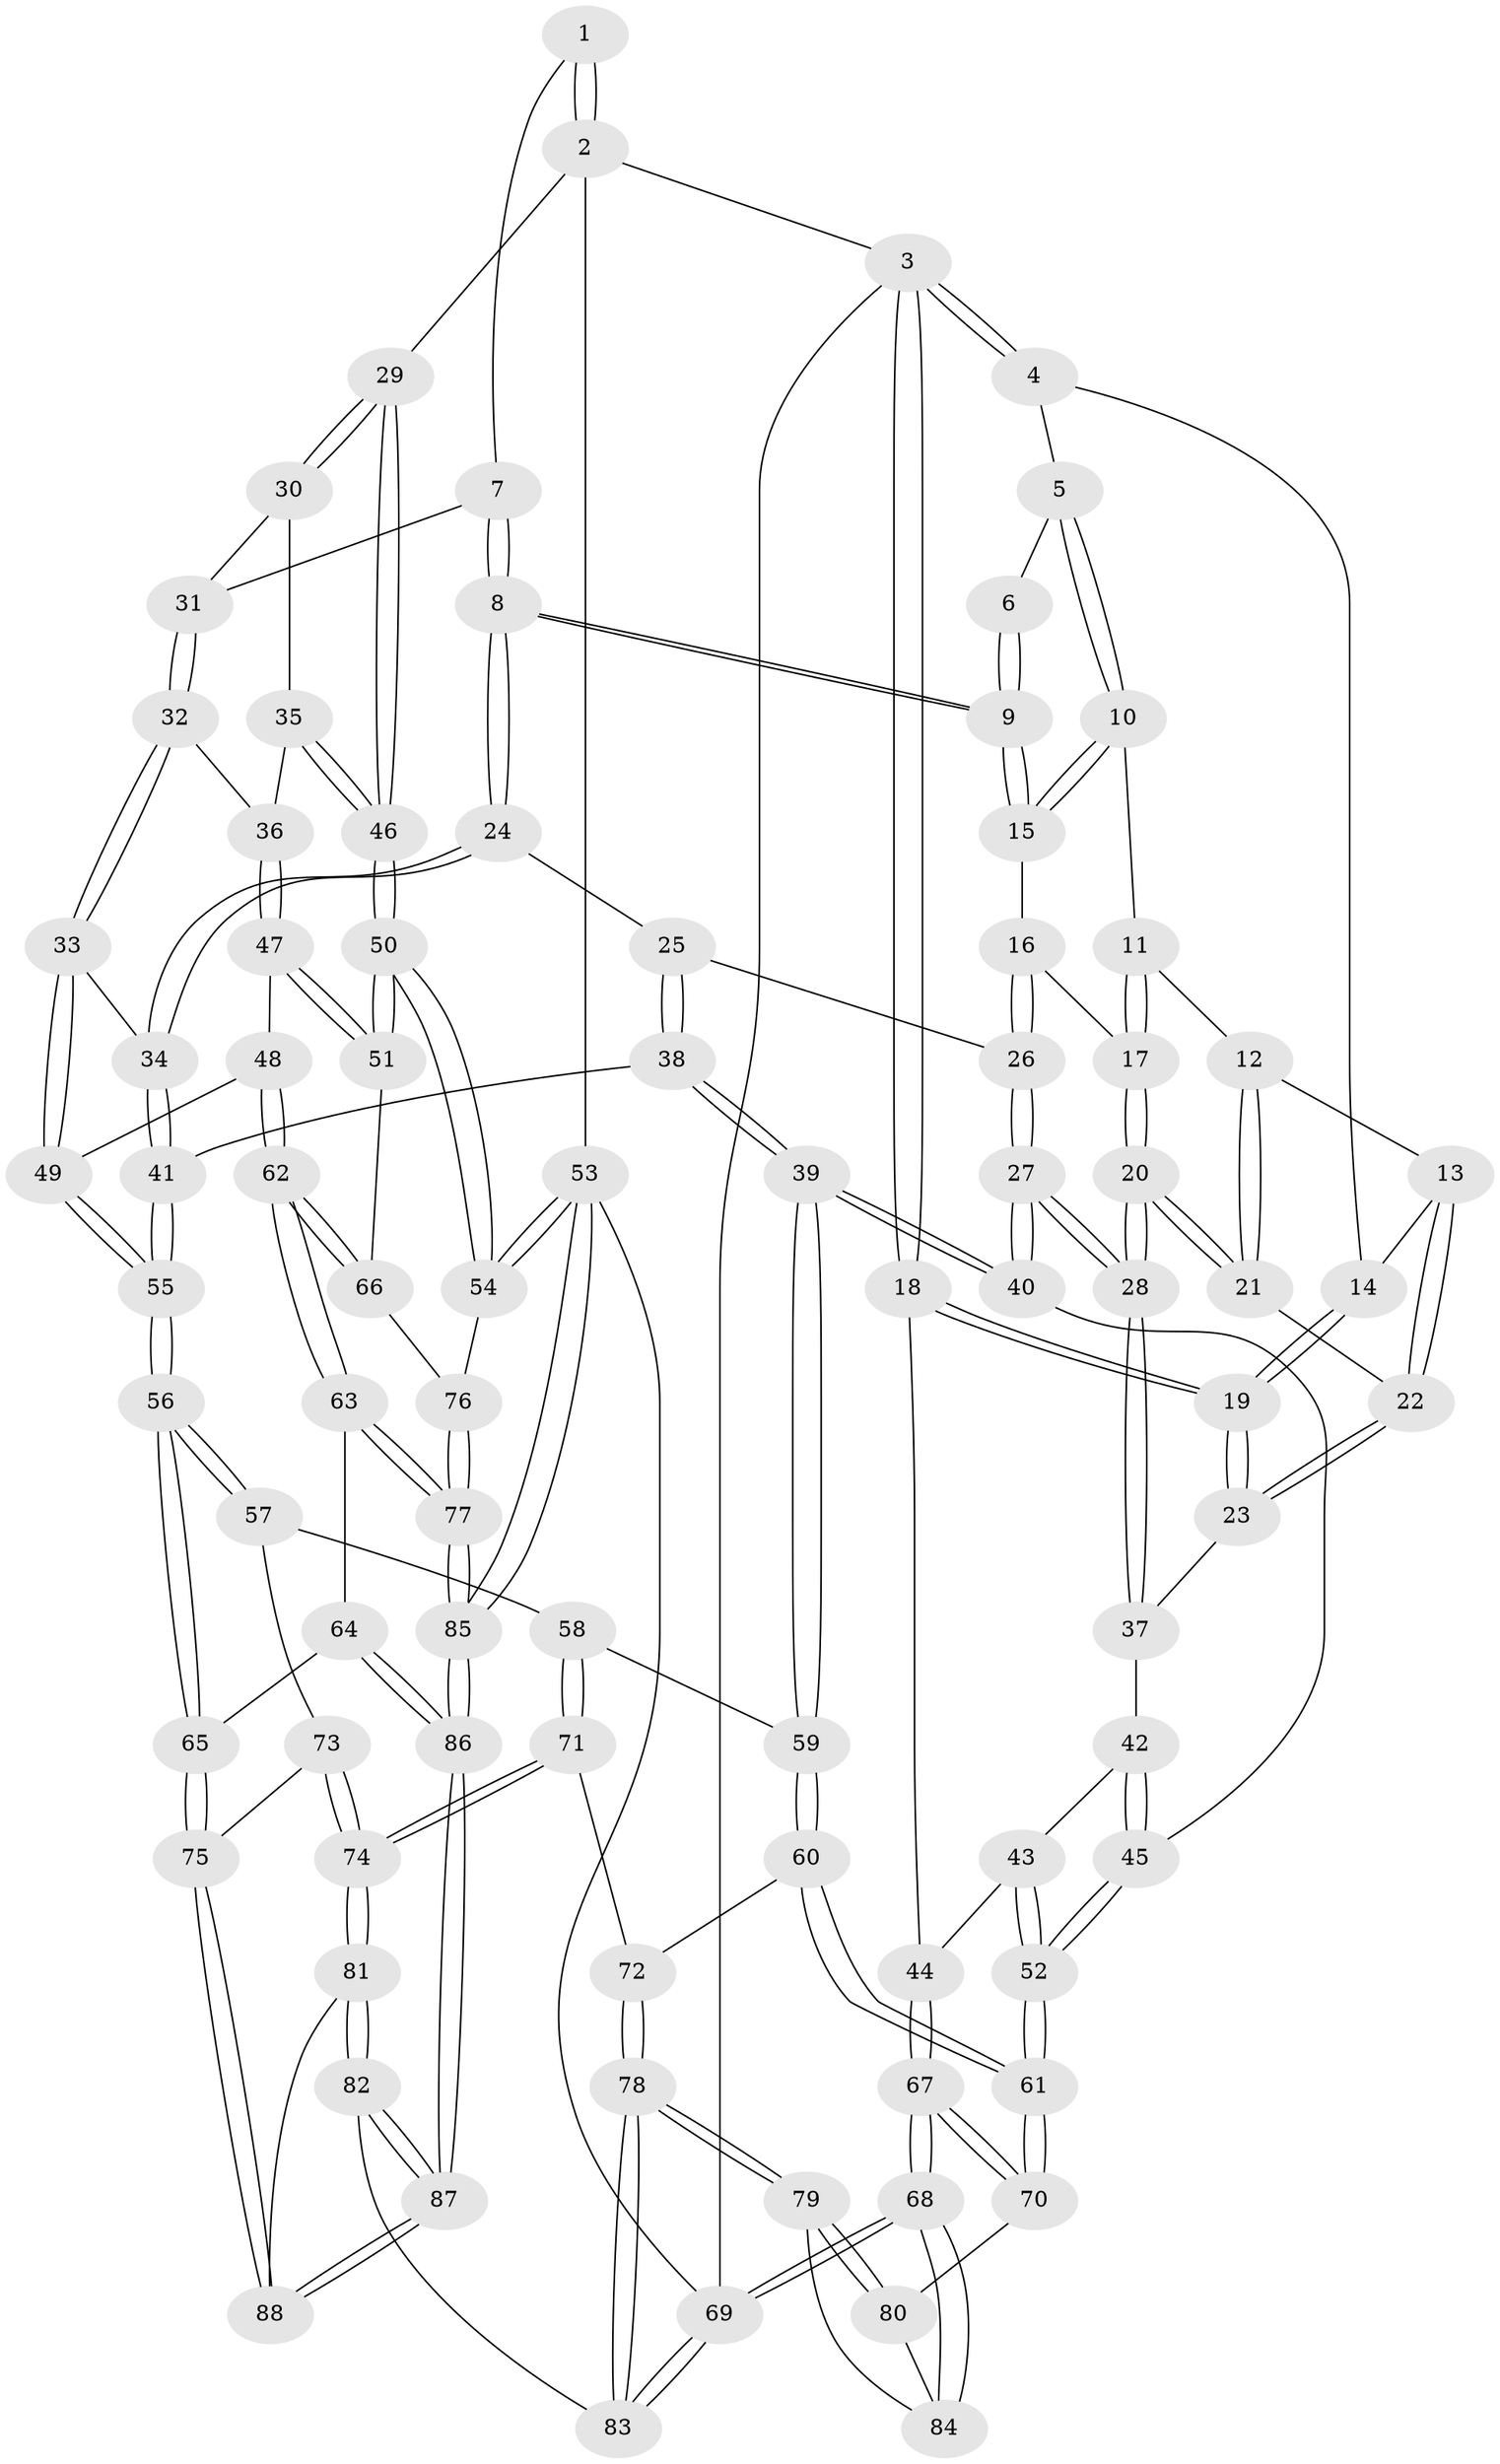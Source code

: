 // Generated by graph-tools (version 1.1) at 2025/27/03/09/25 03:27:13]
// undirected, 88 vertices, 217 edges
graph export_dot {
graph [start="1"]
  node [color=gray90,style=filled];
  1 [pos="+0.8715492929305672+0"];
  2 [pos="+1+0"];
  3 [pos="+0+0"];
  4 [pos="+0.2627801704790692+0"];
  5 [pos="+0.4236972442174791+0"];
  6 [pos="+0.6991538109569406+0"];
  7 [pos="+0.6959555851589962+0.17952693829686578"];
  8 [pos="+0.6458475988085168+0.2033578648050497"];
  9 [pos="+0.6189399796015019+0.1808521395561854"];
  10 [pos="+0.4318572245893186+0"];
  11 [pos="+0.28266892859953696+0.1288096967004351"];
  12 [pos="+0.21445372174986524+0.13834145043455803"];
  13 [pos="+0.17852749692053413+0.12203394036611616"];
  14 [pos="+0.17410400124631614+0.11559806215882762"];
  15 [pos="+0.4847122763689214+0.0994294158112083"];
  16 [pos="+0.42768221554161356+0.16635971577484382"];
  17 [pos="+0.38187988051966454+0.19341104957598979"];
  18 [pos="+0+0.10565868245891248"];
  19 [pos="+0+0.1079493398111369"];
  20 [pos="+0.32020224515377466+0.285504390088355"];
  21 [pos="+0.2750343587388174+0.252574928592323"];
  22 [pos="+0.14059588474591517+0.26122165133568664"];
  23 [pos="+0.10063983394747864+0.30898356730792276"];
  24 [pos="+0.6428046747303481+0.22720696972557694"];
  25 [pos="+0.5019169585867809+0.3011792918449291"];
  26 [pos="+0.4678723687945633+0.2820040491413318"];
  27 [pos="+0.333581652131789+0.35916123411992484"];
  28 [pos="+0.32345019057578445+0.33323327382285384"];
  29 [pos="+1+0"];
  30 [pos="+0.9016405995141452+0.18564595272244339"];
  31 [pos="+0.8523304755844817+0.19785881300977656"];
  32 [pos="+0.7982795434689847+0.3641653622356001"];
  33 [pos="+0.7083252995545529+0.3940372270578378"];
  34 [pos="+0.649835189900299+0.2621062039217166"];
  35 [pos="+0.9066244470144007+0.3673911446366323"];
  36 [pos="+0.8889546441800831+0.38420902198627044"];
  37 [pos="+0.10391848533576814+0.31647387745457933"];
  38 [pos="+0.47856945917693705+0.42686467713616255"];
  39 [pos="+0.3554158664677188+0.4253490779278491"];
  40 [pos="+0.342137877337246+0.4124720013708466"];
  41 [pos="+0.4880937959171644+0.4310681849181507"];
  42 [pos="+0.10487150208887427+0.32790229689908224"];
  43 [pos="+0.06638041602236834+0.41827812495531375"];
  44 [pos="+0+0.39149435630048507"];
  45 [pos="+0.22113048728383647+0.4467144963937912"];
  46 [pos="+1+0.3485591679205161"];
  47 [pos="+0.9050568967900302+0.506820850053226"];
  48 [pos="+0.7793730881899532+0.5303207301923066"];
  49 [pos="+0.6873116708528556+0.48154001995197354"];
  50 [pos="+1+0.5287498976014234"];
  51 [pos="+0.9672897521241899+0.5407012562327058"];
  52 [pos="+0.09401753801062822+0.600629714831169"];
  53 [pos="+1+1"];
  54 [pos="+1+0.5930280702787749"];
  55 [pos="+0.6076516244045489+0.5292748352138805"];
  56 [pos="+0.5991563657835027+0.5547181694013722"];
  57 [pos="+0.441353130894763+0.6149433815149541"];
  58 [pos="+0.426438867792474+0.61364547288025"];
  59 [pos="+0.3534268396425166+0.5110366263681907"];
  60 [pos="+0.21135574680570565+0.6601456425069422"];
  61 [pos="+0.0880911374706918+0.6195903447544457"];
  62 [pos="+0.8144337898570145+0.710674255946981"];
  63 [pos="+0.8006475332665177+0.7338690286882157"];
  64 [pos="+0.6747726791158859+0.7866683110344248"];
  65 [pos="+0.6425491633262385+0.7777865200487208"];
  66 [pos="+0.8920731760968086+0.6735072587839485"];
  67 [pos="+0+0.6801416126322358"];
  68 [pos="+0+1"];
  69 [pos="+0+1"];
  70 [pos="+0.0869113552753395+0.6201524121462823"];
  71 [pos="+0.33528141532550876+0.7152458701818183"];
  72 [pos="+0.23114203494143443+0.6792897406197463"];
  73 [pos="+0.4516791722498938+0.63876580099184"];
  74 [pos="+0.44245733041210933+0.8840899053541827"];
  75 [pos="+0.5704959228688817+0.8120118557946016"];
  76 [pos="+0.9513531437604766+0.7036525326116456"];
  77 [pos="+1+0.9434005290228372"];
  78 [pos="+0.21260882842828197+0.9036529301507958"];
  79 [pos="+0.20143616569933873+0.8950157873237955"];
  80 [pos="+0.11667854815463363+0.7926743746066496"];
  81 [pos="+0.44375096862646474+0.8864401674398743"];
  82 [pos="+0.33259558302398384+1"];
  83 [pos="+0.31622196561484855+1"];
  84 [pos="+0.06228630965439125+0.8537197623003767"];
  85 [pos="+1+1"];
  86 [pos="+0.9334806231780445+1"];
  87 [pos="+0.7594640838292098+1"];
  88 [pos="+0.5628671855821247+0.8173558802479901"];
  1 -- 2;
  1 -- 2;
  1 -- 7;
  2 -- 3;
  2 -- 29;
  2 -- 53;
  3 -- 4;
  3 -- 4;
  3 -- 18;
  3 -- 18;
  3 -- 69;
  4 -- 5;
  4 -- 14;
  5 -- 6;
  5 -- 10;
  5 -- 10;
  6 -- 9;
  6 -- 9;
  7 -- 8;
  7 -- 8;
  7 -- 31;
  8 -- 9;
  8 -- 9;
  8 -- 24;
  8 -- 24;
  9 -- 15;
  9 -- 15;
  10 -- 11;
  10 -- 15;
  10 -- 15;
  11 -- 12;
  11 -- 17;
  11 -- 17;
  12 -- 13;
  12 -- 21;
  12 -- 21;
  13 -- 14;
  13 -- 22;
  13 -- 22;
  14 -- 19;
  14 -- 19;
  15 -- 16;
  16 -- 17;
  16 -- 26;
  16 -- 26;
  17 -- 20;
  17 -- 20;
  18 -- 19;
  18 -- 19;
  18 -- 44;
  19 -- 23;
  19 -- 23;
  20 -- 21;
  20 -- 21;
  20 -- 28;
  20 -- 28;
  21 -- 22;
  22 -- 23;
  22 -- 23;
  23 -- 37;
  24 -- 25;
  24 -- 34;
  24 -- 34;
  25 -- 26;
  25 -- 38;
  25 -- 38;
  26 -- 27;
  26 -- 27;
  27 -- 28;
  27 -- 28;
  27 -- 40;
  27 -- 40;
  28 -- 37;
  28 -- 37;
  29 -- 30;
  29 -- 30;
  29 -- 46;
  29 -- 46;
  30 -- 31;
  30 -- 35;
  31 -- 32;
  31 -- 32;
  32 -- 33;
  32 -- 33;
  32 -- 36;
  33 -- 34;
  33 -- 49;
  33 -- 49;
  34 -- 41;
  34 -- 41;
  35 -- 36;
  35 -- 46;
  35 -- 46;
  36 -- 47;
  36 -- 47;
  37 -- 42;
  38 -- 39;
  38 -- 39;
  38 -- 41;
  39 -- 40;
  39 -- 40;
  39 -- 59;
  39 -- 59;
  40 -- 45;
  41 -- 55;
  41 -- 55;
  42 -- 43;
  42 -- 45;
  42 -- 45;
  43 -- 44;
  43 -- 52;
  43 -- 52;
  44 -- 67;
  44 -- 67;
  45 -- 52;
  45 -- 52;
  46 -- 50;
  46 -- 50;
  47 -- 48;
  47 -- 51;
  47 -- 51;
  48 -- 49;
  48 -- 62;
  48 -- 62;
  49 -- 55;
  49 -- 55;
  50 -- 51;
  50 -- 51;
  50 -- 54;
  50 -- 54;
  51 -- 66;
  52 -- 61;
  52 -- 61;
  53 -- 54;
  53 -- 54;
  53 -- 85;
  53 -- 85;
  53 -- 69;
  54 -- 76;
  55 -- 56;
  55 -- 56;
  56 -- 57;
  56 -- 57;
  56 -- 65;
  56 -- 65;
  57 -- 58;
  57 -- 73;
  58 -- 59;
  58 -- 71;
  58 -- 71;
  59 -- 60;
  59 -- 60;
  60 -- 61;
  60 -- 61;
  60 -- 72;
  61 -- 70;
  61 -- 70;
  62 -- 63;
  62 -- 63;
  62 -- 66;
  62 -- 66;
  63 -- 64;
  63 -- 77;
  63 -- 77;
  64 -- 65;
  64 -- 86;
  64 -- 86;
  65 -- 75;
  65 -- 75;
  66 -- 76;
  67 -- 68;
  67 -- 68;
  67 -- 70;
  67 -- 70;
  68 -- 69;
  68 -- 69;
  68 -- 84;
  68 -- 84;
  69 -- 83;
  69 -- 83;
  70 -- 80;
  71 -- 72;
  71 -- 74;
  71 -- 74;
  72 -- 78;
  72 -- 78;
  73 -- 74;
  73 -- 74;
  73 -- 75;
  74 -- 81;
  74 -- 81;
  75 -- 88;
  75 -- 88;
  76 -- 77;
  76 -- 77;
  77 -- 85;
  77 -- 85;
  78 -- 79;
  78 -- 79;
  78 -- 83;
  78 -- 83;
  79 -- 80;
  79 -- 80;
  79 -- 84;
  80 -- 84;
  81 -- 82;
  81 -- 82;
  81 -- 88;
  82 -- 83;
  82 -- 87;
  82 -- 87;
  85 -- 86;
  85 -- 86;
  86 -- 87;
  86 -- 87;
  87 -- 88;
  87 -- 88;
}
